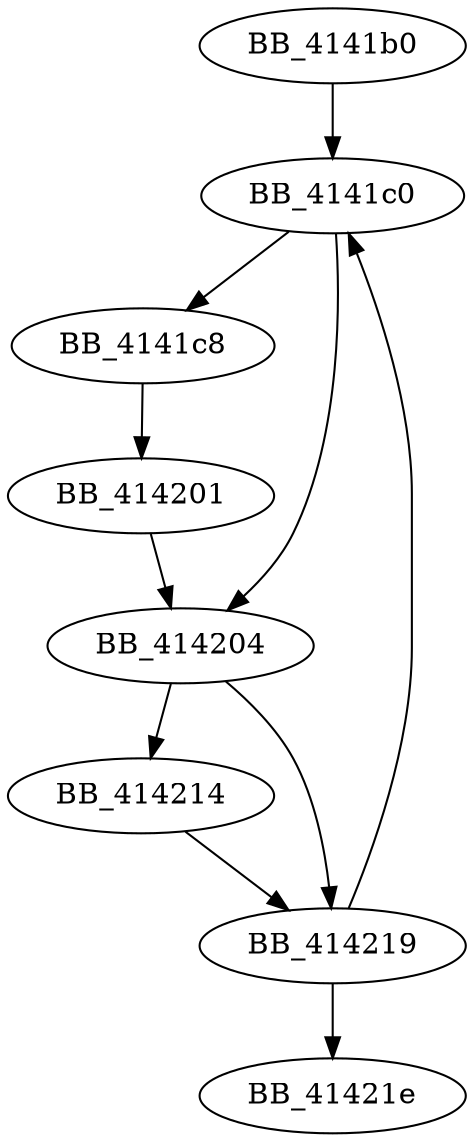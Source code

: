 DiGraph sub_4141B0{
BB_4141b0->BB_4141c0
BB_4141c0->BB_4141c8
BB_4141c0->BB_414204
BB_4141c8->BB_414201
BB_414201->BB_414204
BB_414204->BB_414214
BB_414204->BB_414219
BB_414214->BB_414219
BB_414219->BB_4141c0
BB_414219->BB_41421e
}
